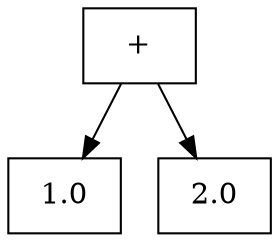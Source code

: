 digraph G {
node [shape=box];
node868693306 [label="+"];
node989110044 [label="1.0"];
node424058530 [label="2.0"];
node868693306 -> node989110044;
node868693306 -> node424058530;
}
